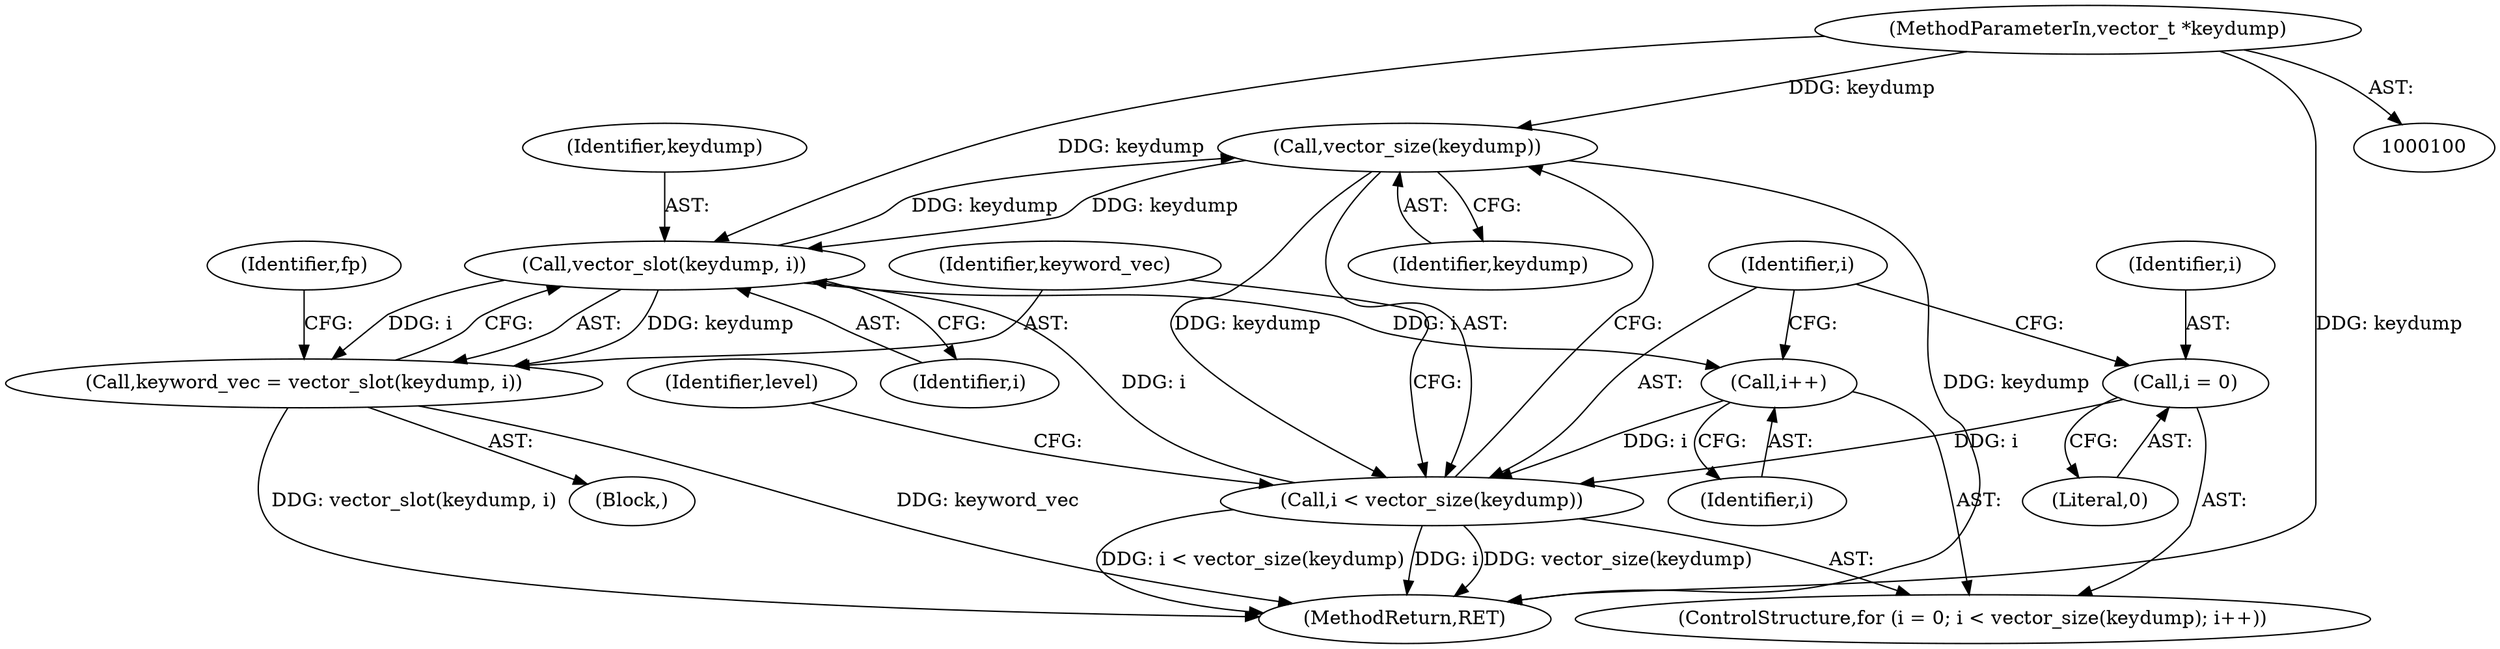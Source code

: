 digraph "0_keepalived_04f2d32871bb3b11d7dc024039952f2fe2750306_11@pointer" {
"1000133" [label="(Call,vector_size(keydump))"];
"1000140" [label="(Call,vector_slot(keydump, i))"];
"1000133" [label="(Call,vector_size(keydump))"];
"1000101" [label="(MethodParameterIn,vector_t *keydump)"];
"1000131" [label="(Call,i < vector_size(keydump))"];
"1000128" [label="(Call,i = 0)"];
"1000135" [label="(Call,i++)"];
"1000138" [label="(Call,keyword_vec = vector_slot(keydump, i))"];
"1000138" [label="(Call,keyword_vec = vector_slot(keydump, i))"];
"1000132" [label="(Identifier,i)"];
"1000130" [label="(Literal,0)"];
"1000140" [label="(Call,vector_slot(keydump, i))"];
"1000129" [label="(Identifier,i)"];
"1000131" [label="(Call,i < vector_size(keydump))"];
"1000176" [label="(MethodReturn,RET)"];
"1000101" [label="(MethodParameterIn,vector_t *keydump)"];
"1000137" [label="(Block,)"];
"1000135" [label="(Call,i++)"];
"1000133" [label="(Call,vector_size(keydump))"];
"1000136" [label="(Identifier,i)"];
"1000144" [label="(Identifier,fp)"];
"1000142" [label="(Identifier,i)"];
"1000139" [label="(Identifier,keyword_vec)"];
"1000127" [label="(ControlStructure,for (i = 0; i < vector_size(keydump); i++))"];
"1000141" [label="(Identifier,keydump)"];
"1000173" [label="(Identifier,level)"];
"1000128" [label="(Call,i = 0)"];
"1000134" [label="(Identifier,keydump)"];
"1000133" -> "1000131"  [label="AST: "];
"1000133" -> "1000134"  [label="CFG: "];
"1000134" -> "1000133"  [label="AST: "];
"1000131" -> "1000133"  [label="CFG: "];
"1000133" -> "1000176"  [label="DDG: keydump"];
"1000133" -> "1000131"  [label="DDG: keydump"];
"1000140" -> "1000133"  [label="DDG: keydump"];
"1000101" -> "1000133"  [label="DDG: keydump"];
"1000133" -> "1000140"  [label="DDG: keydump"];
"1000140" -> "1000138"  [label="AST: "];
"1000140" -> "1000142"  [label="CFG: "];
"1000141" -> "1000140"  [label="AST: "];
"1000142" -> "1000140"  [label="AST: "];
"1000138" -> "1000140"  [label="CFG: "];
"1000140" -> "1000135"  [label="DDG: i"];
"1000140" -> "1000138"  [label="DDG: keydump"];
"1000140" -> "1000138"  [label="DDG: i"];
"1000101" -> "1000140"  [label="DDG: keydump"];
"1000131" -> "1000140"  [label="DDG: i"];
"1000101" -> "1000100"  [label="AST: "];
"1000101" -> "1000176"  [label="DDG: keydump"];
"1000131" -> "1000127"  [label="AST: "];
"1000132" -> "1000131"  [label="AST: "];
"1000139" -> "1000131"  [label="CFG: "];
"1000173" -> "1000131"  [label="CFG: "];
"1000131" -> "1000176"  [label="DDG: i"];
"1000131" -> "1000176"  [label="DDG: vector_size(keydump)"];
"1000131" -> "1000176"  [label="DDG: i < vector_size(keydump)"];
"1000128" -> "1000131"  [label="DDG: i"];
"1000135" -> "1000131"  [label="DDG: i"];
"1000128" -> "1000127"  [label="AST: "];
"1000128" -> "1000130"  [label="CFG: "];
"1000129" -> "1000128"  [label="AST: "];
"1000130" -> "1000128"  [label="AST: "];
"1000132" -> "1000128"  [label="CFG: "];
"1000135" -> "1000127"  [label="AST: "];
"1000135" -> "1000136"  [label="CFG: "];
"1000136" -> "1000135"  [label="AST: "];
"1000132" -> "1000135"  [label="CFG: "];
"1000138" -> "1000137"  [label="AST: "];
"1000139" -> "1000138"  [label="AST: "];
"1000144" -> "1000138"  [label="CFG: "];
"1000138" -> "1000176"  [label="DDG: vector_slot(keydump, i)"];
"1000138" -> "1000176"  [label="DDG: keyword_vec"];
}
